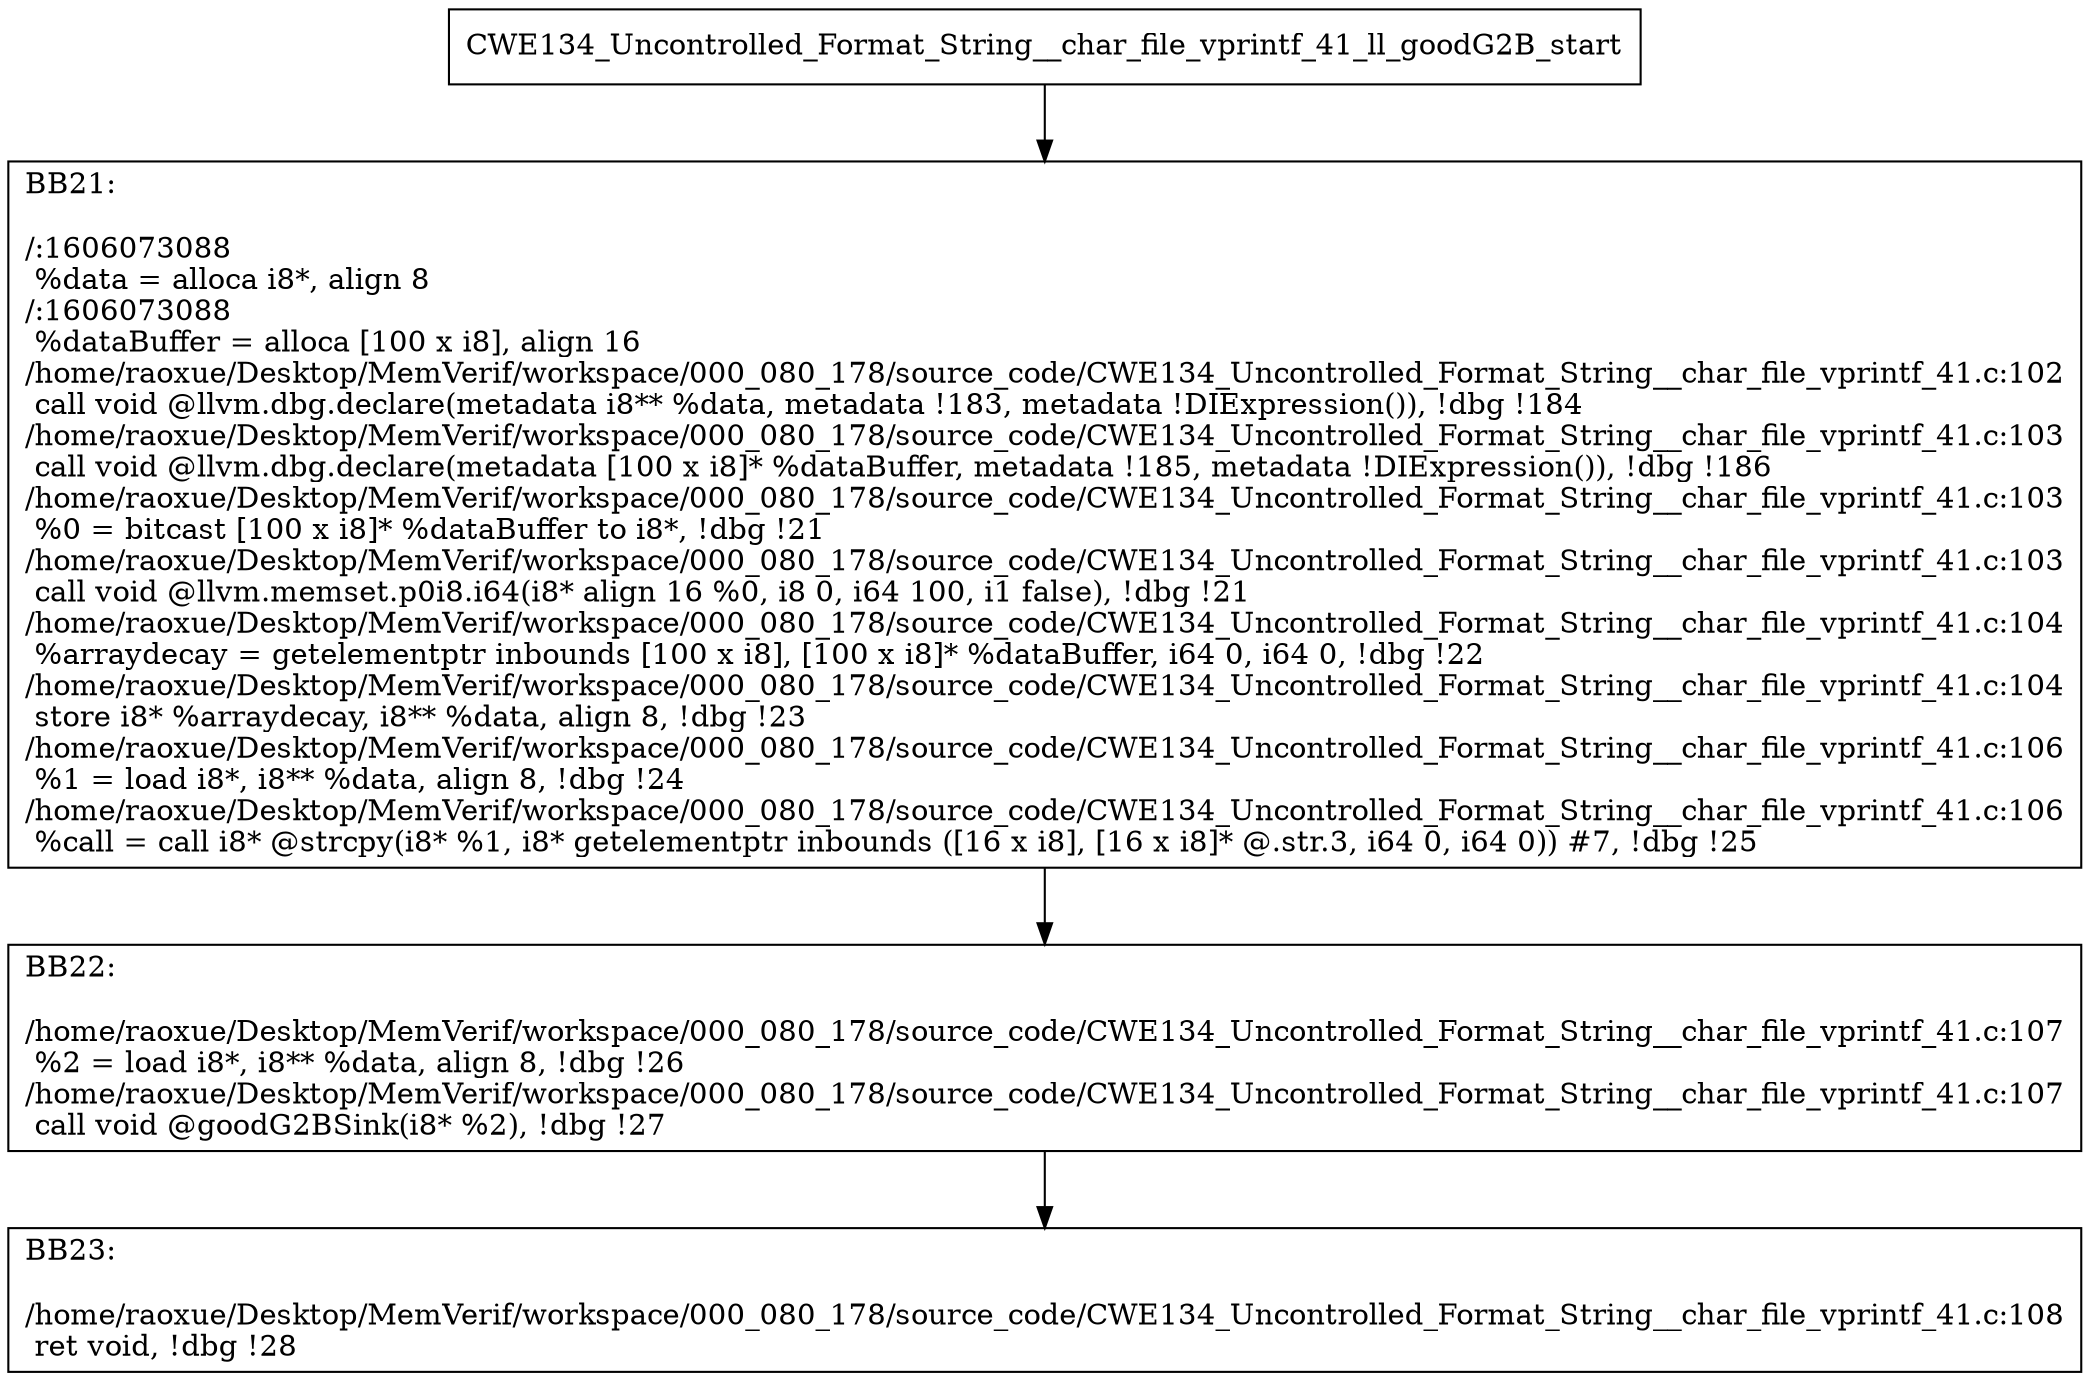 digraph "CFG for'CWE134_Uncontrolled_Format_String__char_file_vprintf_41_ll_goodG2B' function" {
	BBCWE134_Uncontrolled_Format_String__char_file_vprintf_41_ll_goodG2B_start[shape=record,label="{CWE134_Uncontrolled_Format_String__char_file_vprintf_41_ll_goodG2B_start}"];
	BBCWE134_Uncontrolled_Format_String__char_file_vprintf_41_ll_goodG2B_start-> CWE134_Uncontrolled_Format_String__char_file_vprintf_41_ll_goodG2BBB21;
	CWE134_Uncontrolled_Format_String__char_file_vprintf_41_ll_goodG2BBB21 [shape=record, label="{BB21:\l\l/:1606073088\l
  %data = alloca i8*, align 8\l
/:1606073088\l
  %dataBuffer = alloca [100 x i8], align 16\l
/home/raoxue/Desktop/MemVerif/workspace/000_080_178/source_code/CWE134_Uncontrolled_Format_String__char_file_vprintf_41.c:102\l
  call void @llvm.dbg.declare(metadata i8** %data, metadata !183, metadata !DIExpression()), !dbg !184\l
/home/raoxue/Desktop/MemVerif/workspace/000_080_178/source_code/CWE134_Uncontrolled_Format_String__char_file_vprintf_41.c:103\l
  call void @llvm.dbg.declare(metadata [100 x i8]* %dataBuffer, metadata !185, metadata !DIExpression()), !dbg !186\l
/home/raoxue/Desktop/MemVerif/workspace/000_080_178/source_code/CWE134_Uncontrolled_Format_String__char_file_vprintf_41.c:103\l
  %0 = bitcast [100 x i8]* %dataBuffer to i8*, !dbg !21\l
/home/raoxue/Desktop/MemVerif/workspace/000_080_178/source_code/CWE134_Uncontrolled_Format_String__char_file_vprintf_41.c:103\l
  call void @llvm.memset.p0i8.i64(i8* align 16 %0, i8 0, i64 100, i1 false), !dbg !21\l
/home/raoxue/Desktop/MemVerif/workspace/000_080_178/source_code/CWE134_Uncontrolled_Format_String__char_file_vprintf_41.c:104\l
  %arraydecay = getelementptr inbounds [100 x i8], [100 x i8]* %dataBuffer, i64 0, i64 0, !dbg !22\l
/home/raoxue/Desktop/MemVerif/workspace/000_080_178/source_code/CWE134_Uncontrolled_Format_String__char_file_vprintf_41.c:104\l
  store i8* %arraydecay, i8** %data, align 8, !dbg !23\l
/home/raoxue/Desktop/MemVerif/workspace/000_080_178/source_code/CWE134_Uncontrolled_Format_String__char_file_vprintf_41.c:106\l
  %1 = load i8*, i8** %data, align 8, !dbg !24\l
/home/raoxue/Desktop/MemVerif/workspace/000_080_178/source_code/CWE134_Uncontrolled_Format_String__char_file_vprintf_41.c:106\l
  %call = call i8* @strcpy(i8* %1, i8* getelementptr inbounds ([16 x i8], [16 x i8]* @.str.3, i64 0, i64 0)) #7, !dbg !25\l
}"];
	CWE134_Uncontrolled_Format_String__char_file_vprintf_41_ll_goodG2BBB21-> CWE134_Uncontrolled_Format_String__char_file_vprintf_41_ll_goodG2BBB22;
	CWE134_Uncontrolled_Format_String__char_file_vprintf_41_ll_goodG2BBB22 [shape=record, label="{BB22:\l\l/home/raoxue/Desktop/MemVerif/workspace/000_080_178/source_code/CWE134_Uncontrolled_Format_String__char_file_vprintf_41.c:107\l
  %2 = load i8*, i8** %data, align 8, !dbg !26\l
/home/raoxue/Desktop/MemVerif/workspace/000_080_178/source_code/CWE134_Uncontrolled_Format_String__char_file_vprintf_41.c:107\l
  call void @goodG2BSink(i8* %2), !dbg !27\l
}"];
	CWE134_Uncontrolled_Format_String__char_file_vprintf_41_ll_goodG2BBB22-> CWE134_Uncontrolled_Format_String__char_file_vprintf_41_ll_goodG2BBB23;
	CWE134_Uncontrolled_Format_String__char_file_vprintf_41_ll_goodG2BBB23 [shape=record, label="{BB23:\l\l/home/raoxue/Desktop/MemVerif/workspace/000_080_178/source_code/CWE134_Uncontrolled_Format_String__char_file_vprintf_41.c:108\l
  ret void, !dbg !28\l
}"];
}
